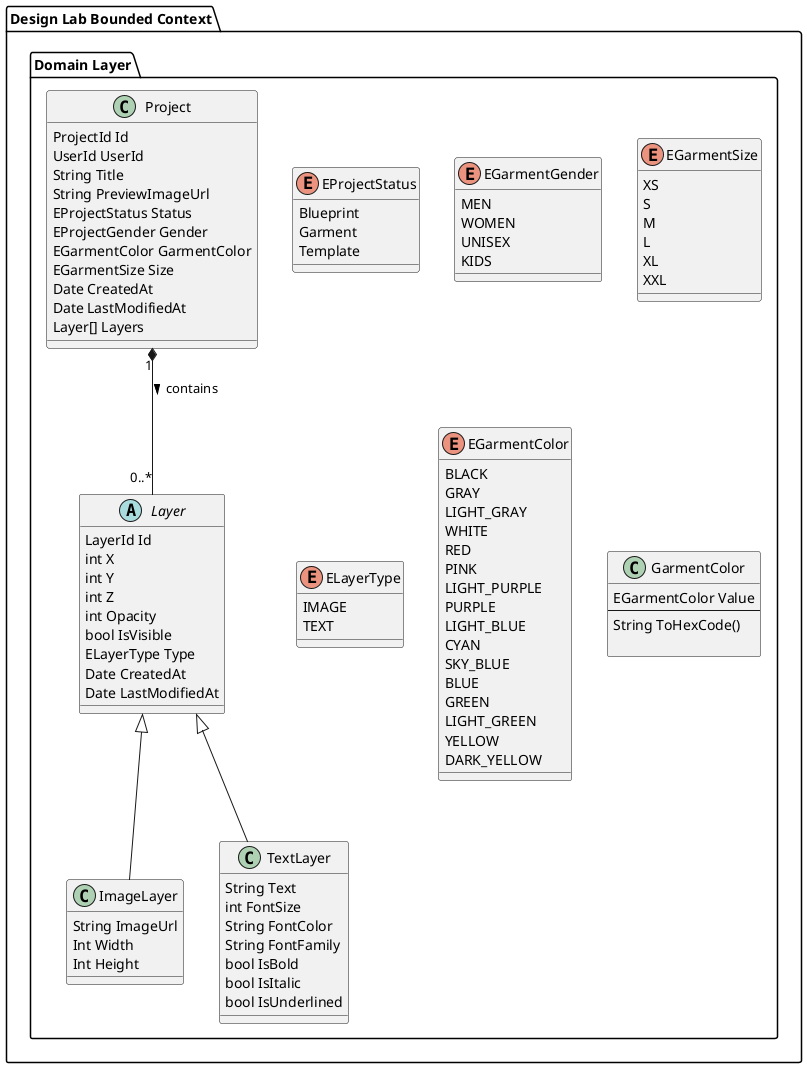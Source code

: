 ﻿@startuml

package "Design Lab Bounded Context" {

    package "Domain Layer" {
        
        enum EProjectStatus {
            Blueprint
            Garment
            Template
        }
        
        enum EGarmentGender {
            MEN
            WOMEN
            UNISEX
            KIDS
        }
        
        enum EGarmentSize {
            XS
            S
            M
            L
            XL
            XXL
        }
        
        enum ELayerType {
            IMAGE
            TEXT
        }
        
        enum EGarmentColor {
            BLACK
            GRAY
            LIGHT_GRAY
            WHITE
            RED
            PINK
            LIGHT_PURPLE
            PURPLE
            LIGHT_BLUE
            CYAN
            SKY_BLUE
            BLUE
            GREEN
            LIGHT_GREEN
            YELLOW
            DARK_YELLOW
        }

        class "Project" {
            ProjectId Id
            UserId UserId
            String Title
            String PreviewImageUrl
            EProjectStatus Status
            EProjectGender Gender
            EGarmentColor GarmentColor
            EGarmentSize Size
            Date CreatedAt
            Date LastModifiedAt
            Layer[] Layers
        }
        
        abstract class "Layer" {
            LayerId Id
            int X
            int Y
            int Z
            int Opacity
            bool IsVisible
            ELayerType Type
            Date CreatedAt
            Date LastModifiedAt
        }
        
        class "ImageLayer" extends "Layer" {
            String ImageUrl
            Int Width
            Int Height
        }
        
        class "TextLayer" extends "Layer" {
            String Text
            int FontSize
            String FontColor
            String FontFamily
            bool IsBold
            bool IsItalic
            bool IsUnderlined
        }
        
        class GarmentColor {
            EGarmentColor Value
            ---
            String ToHexCode()
            
        }
        
        Project "1" *-- "0..*" Layer : contains >
    }
}
@enduml